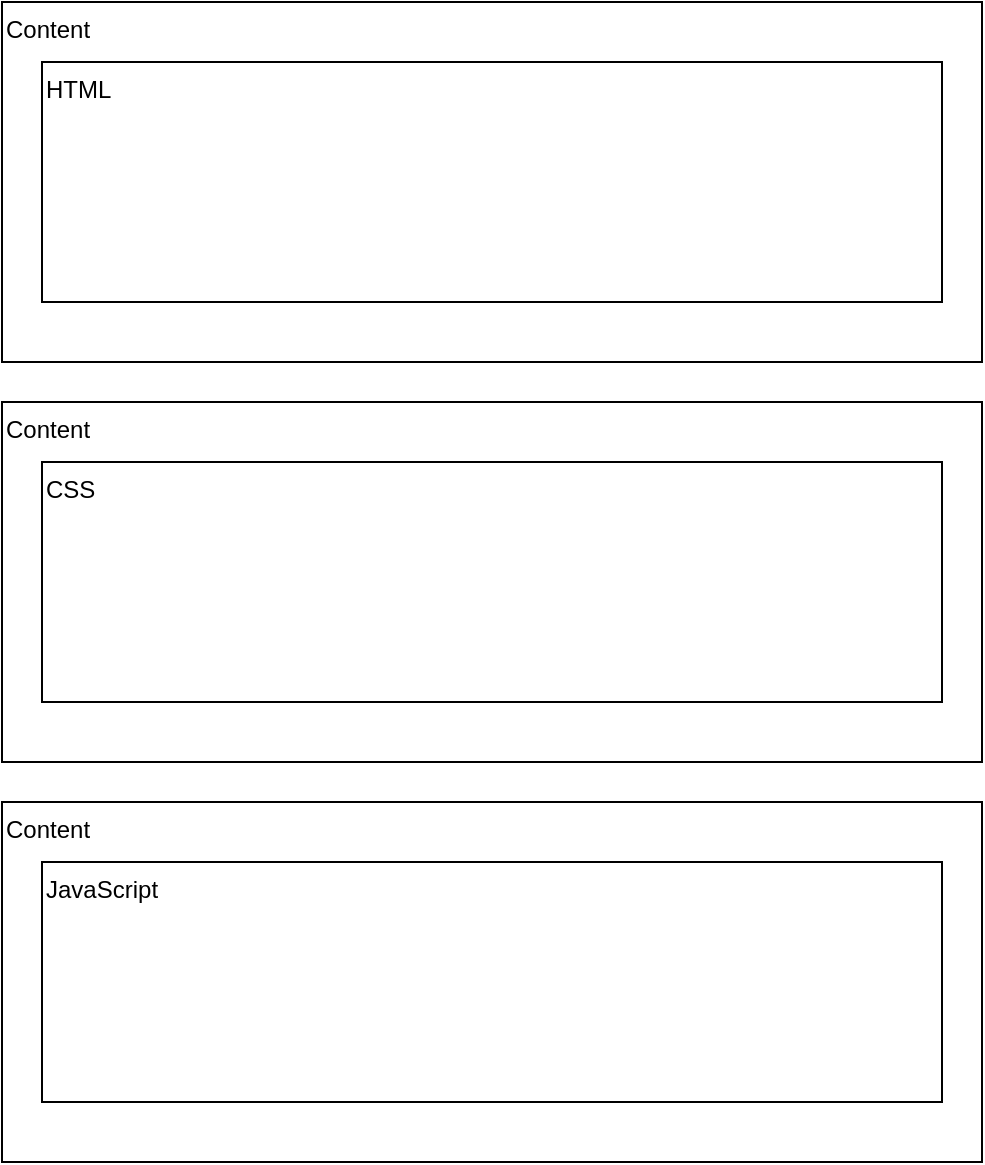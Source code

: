 <mxfile version="24.3.1" type="device">
  <diagram name="Page-1" id="GAzlBbVdNplGqc41zSaA">
    <mxGraphModel dx="1219" dy="1133" grid="1" gridSize="10" guides="1" tooltips="1" connect="1" arrows="1" fold="1" page="1" pageScale="1" pageWidth="1169" pageHeight="827" math="0" shadow="0">
      <root>
        <mxCell id="0" />
        <mxCell id="1" parent="0" />
        <mxCell id="mlVIf3eEKGwMdzgXxN-M-2" value="Content" style="rounded=0;whiteSpace=wrap;html=1;align=left;verticalAlign=top;spacing=2;" vertex="1" parent="1">
          <mxGeometry width="490" height="180" as="geometry" />
        </mxCell>
        <mxCell id="mlVIf3eEKGwMdzgXxN-M-3" value="HTML" style="rounded=0;whiteSpace=wrap;html=1;align=left;verticalAlign=top;" vertex="1" parent="1">
          <mxGeometry x="20" y="30" width="450" height="120" as="geometry" />
        </mxCell>
        <mxCell id="mlVIf3eEKGwMdzgXxN-M-9" value="Content" style="rounded=0;whiteSpace=wrap;html=1;align=left;verticalAlign=top;spacing=2;" vertex="1" parent="1">
          <mxGeometry y="200" width="490" height="180" as="geometry" />
        </mxCell>
        <mxCell id="mlVIf3eEKGwMdzgXxN-M-10" value="CSS" style="rounded=0;whiteSpace=wrap;html=1;align=left;verticalAlign=top;" vertex="1" parent="1">
          <mxGeometry x="20" y="230" width="450" height="120" as="geometry" />
        </mxCell>
        <mxCell id="mlVIf3eEKGwMdzgXxN-M-11" value="Content" style="rounded=0;whiteSpace=wrap;html=1;align=left;verticalAlign=top;spacing=2;" vertex="1" parent="1">
          <mxGeometry y="400" width="490" height="180" as="geometry" />
        </mxCell>
        <mxCell id="mlVIf3eEKGwMdzgXxN-M-12" value="JavaScript" style="rounded=0;whiteSpace=wrap;html=1;align=left;verticalAlign=top;" vertex="1" parent="1">
          <mxGeometry x="20" y="430" width="450" height="120" as="geometry" />
        </mxCell>
      </root>
    </mxGraphModel>
  </diagram>
</mxfile>
